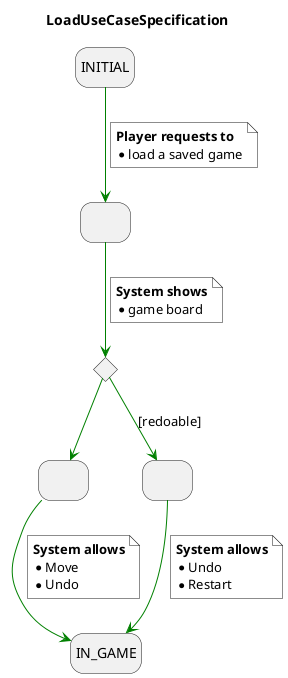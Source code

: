 @startuml LoadUseCaseSpecification
title LoadUseCaseSpecification
skinparam NoteBackgroundColor white
hide empty description

state savedGameList as " "
state idFinished <<choice>>
state redoable as " "
state finished as " "



INITIAL -[#green]-> savedGameList
note on link #white
  <b>Player requests to
  * load a saved game
end note
savedGameList -[#green]-> idFinished
note on link #white
  <b>System shows
  * game board
end note

idFinished -[#green]-> redoable
idFinished -[#green]-> finished  : [redoable]


redoable -[#green]-> IN_GAME
note on link
  <b>System allows
  * Move
  * Undo
end note

finished -[#green]-> IN_GAME
note on link
  <b>System allows
  * Undo
  * Restart
end note


@enduml